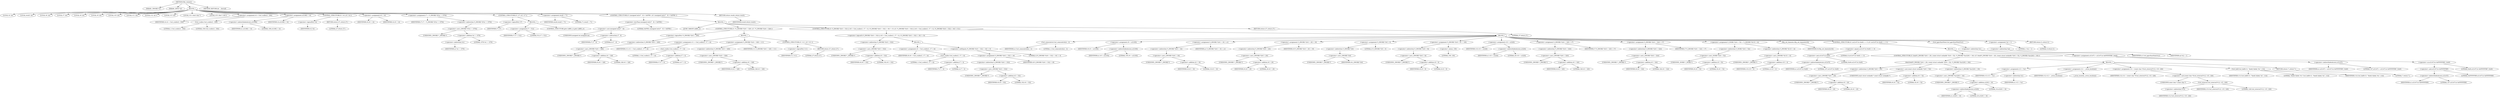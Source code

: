 digraph tftp_connect {  
"1000113" [label = "(METHOD,tftp_connect)" ]
"1000114" [label = "(PARAM,_DWORD *a1)" ]
"1000115" [label = "(PARAM,_BYTE *a2)" ]
"1000116" [label = "(BLOCK,,)" ]
"1000117" [label = "(LOCAL,v4: int)" ]
"1000118" [label = "(LOCAL,result: int)" ]
"1000119" [label = "(LOCAL,v6: int)" ]
"1000120" [label = "(LOCAL,v7: int)" ]
"1000121" [label = "(LOCAL,v8: int)" ]
"1000122" [label = "(LOCAL,v9: int)" ]
"1000123" [label = "(LOCAL,v10: int)" ]
"1000124" [label = "(LOCAL,v11: int)" ]
"1000125" [label = "(LOCAL,v12: int *)" ]
"1000126" [label = "(LOCAL,v13: int)" ]
"1000127" [label = "(LOCAL,v14: const char *)" ]
"1000128" [label = "(LOCAL,v15: char [ 128 ])" ]
"1000129" [label = "(<operator>.assignment,v4 = Curl_ccalloc(1, 336))" ]
"1000130" [label = "(IDENTIFIER,v4,v4 = Curl_ccalloc(1, 336))" ]
"1000131" [label = "(Curl_ccalloc,Curl_ccalloc(1, 336))" ]
"1000132" [label = "(LITERAL,1,Curl_ccalloc(1, 336))" ]
"1000133" [label = "(LITERAL,336,Curl_ccalloc(1, 336))" ]
"1000134" [label = "(<operator>.assignment,a1[188] = v4)" ]
"1000135" [label = "(<operator>.indirectIndexAccess,a1[188])" ]
"1000136" [label = "(IDENTIFIER,a1,a1[188] = v4)" ]
"1000137" [label = "(LITERAL,188,a1[188] = v4)" ]
"1000138" [label = "(IDENTIFIER,v4,a1[188] = v4)" ]
"1000139" [label = "(CONTROL_STRUCTURE,if ( !v4 ),if ( !v4 ))" ]
"1000140" [label = "(<operator>.logicalNot,!v4)" ]
"1000141" [label = "(IDENTIFIER,v4,!v4)" ]
"1000142" [label = "(RETURN,return 27;,return 27;)" ]
"1000143" [label = "(LITERAL,27,return 27;)" ]
"1000144" [label = "(<operator>.assignment,v6 = v4)" ]
"1000145" [label = "(IDENTIFIER,v6,v6 = v4)" ]
"1000146" [label = "(IDENTIFIER,v4,v6 = v4)" ]
"1000147" [label = "(<operator>.assignment,v7 = *(_DWORD *)(*a1 + 1576))" ]
"1000148" [label = "(IDENTIFIER,v7,v7 = *(_DWORD *)(*a1 + 1576))" ]
"1000149" [label = "(<operator>.indirection,*(_DWORD *)(*a1 + 1576))" ]
"1000150" [label = "(<operator>.cast,(_DWORD *)(*a1 + 1576))" ]
"1000151" [label = "(UNKNOWN,_DWORD *,_DWORD *)" ]
"1000152" [label = "(<operator>.addition,*a1 + 1576)" ]
"1000153" [label = "(<operator>.indirection,*a1)" ]
"1000154" [label = "(IDENTIFIER,a1,*a1 + 1576)" ]
"1000155" [label = "(LITERAL,1576,*a1 + 1576)" ]
"1000156" [label = "(CONTROL_STRUCTURE,if ( !v7 ),if ( !v7 ))" ]
"1000157" [label = "(<operator>.logicalNot,!v7)" ]
"1000158" [label = "(IDENTIFIER,v7,!v7)" ]
"1000159" [label = "(BLOCK,,)" ]
"1000160" [label = "(<operator>.assignment,v7 = 512)" ]
"1000161" [label = "(IDENTIFIER,v7,v7 = 512)" ]
"1000162" [label = "(LITERAL,512,v7 = 512)" ]
"1000163" [label = "(CONTROL_STRUCTURE,goto LABEL_6;,goto LABEL_6;)" ]
"1000164" [label = "(<operator>.assignment,result = 71)" ]
"1000165" [label = "(IDENTIFIER,result,result = 71)" ]
"1000166" [label = "(LITERAL,71,result = 71)" ]
"1000167" [label = "(CONTROL_STRUCTURE,if ( (unsigned int)(v7 - 8) < 0xFFB1 ),if ( (unsigned int)(v7 - 8) < 0xFFB1 ))" ]
"1000168" [label = "(<operator>.lessThan,(unsigned int)(v7 - 8) < 0xFFB1)" ]
"1000169" [label = "(<operator>.cast,(unsigned int)(v7 - 8))" ]
"1000170" [label = "(UNKNOWN,unsigned int,unsigned int)" ]
"1000171" [label = "(<operator>.subtraction,v7 - 8)" ]
"1000172" [label = "(IDENTIFIER,v7,v7 - 8)" ]
"1000173" [label = "(LITERAL,8,v7 - 8)" ]
"1000174" [label = "(LITERAL,0xFFB1,(unsigned int)(v7 - 8) < 0xFFB1)" ]
"1000175" [label = "(BLOCK,,)" ]
"1000176" [label = "(JUMP_TARGET,LABEL_6)" ]
"1000177" [label = "(CONTROL_STRUCTURE,if ( !*(_DWORD *)(v6 + 328) ),if ( !*(_DWORD *)(v6 + 328) ))" ]
"1000178" [label = "(<operator>.logicalNot,!*(_DWORD *)(v6 + 328))" ]
"1000179" [label = "(<operator>.indirection,*(_DWORD *)(v6 + 328))" ]
"1000180" [label = "(<operator>.cast,(_DWORD *)(v6 + 328))" ]
"1000181" [label = "(UNKNOWN,_DWORD *,_DWORD *)" ]
"1000182" [label = "(<operator>.addition,v6 + 328)" ]
"1000183" [label = "(IDENTIFIER,v6,v6 + 328)" ]
"1000184" [label = "(LITERAL,328,v6 + 328)" ]
"1000185" [label = "(BLOCK,,)" ]
"1000186" [label = "(<operator>.assignment,v11 = Curl_ccalloc(1, v7 + 4))" ]
"1000187" [label = "(IDENTIFIER,v11,v11 = Curl_ccalloc(1, v7 + 4))" ]
"1000188" [label = "(Curl_ccalloc,Curl_ccalloc(1, v7 + 4))" ]
"1000189" [label = "(LITERAL,1,Curl_ccalloc(1, v7 + 4))" ]
"1000190" [label = "(<operator>.addition,v7 + 4)" ]
"1000191" [label = "(IDENTIFIER,v7,v7 + 4)" ]
"1000192" [label = "(LITERAL,4,v7 + 4)" ]
"1000193" [label = "(<operator>.assignment,*(_DWORD *)(v6 + 328) = v11)" ]
"1000194" [label = "(<operator>.indirection,*(_DWORD *)(v6 + 328))" ]
"1000195" [label = "(<operator>.cast,(_DWORD *)(v6 + 328))" ]
"1000196" [label = "(UNKNOWN,_DWORD *,_DWORD *)" ]
"1000197" [label = "(<operator>.addition,v6 + 328)" ]
"1000198" [label = "(IDENTIFIER,v6,v6 + 328)" ]
"1000199" [label = "(LITERAL,328,v6 + 328)" ]
"1000200" [label = "(IDENTIFIER,v11,*(_DWORD *)(v6 + 328) = v11)" ]
"1000201" [label = "(CONTROL_STRUCTURE,if ( !v11 ),if ( !v11 ))" ]
"1000202" [label = "(<operator>.logicalNot,!v11)" ]
"1000203" [label = "(IDENTIFIER,v11,!v11)" ]
"1000204" [label = "(RETURN,return 27;,return 27;)" ]
"1000205" [label = "(LITERAL,27,return 27;)" ]
"1000206" [label = "(CONTROL_STRUCTURE,if ( *(_DWORD *)(v6 + 332) || (v8 = Curl_ccalloc(1, v7 + 4), (*(_DWORD *)(v6 + 332) = v8) != 0) ),if ( *(_DWORD *)(v6 + 332) || (v8 = Curl_ccalloc(1, v7 + 4), (*(_DWORD *)(v6 + 332) = v8) != 0) ))" ]
"1000207" [label = "(<operator>.logicalOr,*(_DWORD *)(v6 + 332) || (v8 = Curl_ccalloc(1, v7 + 4), (*(_DWORD *)(v6 + 332) = v8) != 0))" ]
"1000208" [label = "(<operator>.indirection,*(_DWORD *)(v6 + 332))" ]
"1000209" [label = "(<operator>.cast,(_DWORD *)(v6 + 332))" ]
"1000210" [label = "(UNKNOWN,_DWORD *,_DWORD *)" ]
"1000211" [label = "(<operator>.addition,v6 + 332)" ]
"1000212" [label = "(IDENTIFIER,v6,v6 + 332)" ]
"1000213" [label = "(LITERAL,332,v6 + 332)" ]
"1000214" [label = "(BLOCK,,)" ]
"1000215" [label = "(<operator>.assignment,v8 = Curl_ccalloc(1, v7 + 4))" ]
"1000216" [label = "(IDENTIFIER,v8,v8 = Curl_ccalloc(1, v7 + 4))" ]
"1000217" [label = "(Curl_ccalloc,Curl_ccalloc(1, v7 + 4))" ]
"1000218" [label = "(LITERAL,1,Curl_ccalloc(1, v7 + 4))" ]
"1000219" [label = "(<operator>.addition,v7 + 4)" ]
"1000220" [label = "(IDENTIFIER,v7,v7 + 4)" ]
"1000221" [label = "(LITERAL,4,v7 + 4)" ]
"1000222" [label = "(<operator>.notEquals,(*(_DWORD *)(v6 + 332) = v8) != 0)" ]
"1000223" [label = "(<operator>.assignment,*(_DWORD *)(v6 + 332) = v8)" ]
"1000224" [label = "(<operator>.indirection,*(_DWORD *)(v6 + 332))" ]
"1000225" [label = "(<operator>.cast,(_DWORD *)(v6 + 332))" ]
"1000226" [label = "(UNKNOWN,_DWORD *,_DWORD *)" ]
"1000227" [label = "(<operator>.addition,v6 + 332)" ]
"1000228" [label = "(IDENTIFIER,v6,v6 + 332)" ]
"1000229" [label = "(LITERAL,332,v6 + 332)" ]
"1000230" [label = "(IDENTIFIER,v8,*(_DWORD *)(v6 + 332) = v8)" ]
"1000231" [label = "(LITERAL,0,(*(_DWORD *)(v6 + 332) = v8) != 0)" ]
"1000232" [label = "(BLOCK,,)" ]
"1000233" [label = "(Curl_conncontrol,Curl_conncontrol(a1, 1))" ]
"1000234" [label = "(IDENTIFIER,a1,Curl_conncontrol(a1, 1))" ]
"1000235" [label = "(LITERAL,1,Curl_conncontrol(a1, 1))" ]
"1000236" [label = "(<operator>.assignment,v9 = a1[105])" ]
"1000237" [label = "(IDENTIFIER,v9,v9 = a1[105])" ]
"1000238" [label = "(<operator>.indirectIndexAccess,a1[105])" ]
"1000239" [label = "(IDENTIFIER,a1,v9 = a1[105])" ]
"1000240" [label = "(LITERAL,105,v9 = a1[105])" ]
"1000241" [label = "(<operator>.assignment,*(_DWORD *)(v6 + 16) = a1)" ]
"1000242" [label = "(<operator>.indirection,*(_DWORD *)(v6 + 16))" ]
"1000243" [label = "(<operator>.cast,(_DWORD *)(v6 + 16))" ]
"1000244" [label = "(UNKNOWN,_DWORD *,_DWORD *)" ]
"1000245" [label = "(<operator>.addition,v6 + 16)" ]
"1000246" [label = "(IDENTIFIER,v6,v6 + 16)" ]
"1000247" [label = "(LITERAL,16,v6 + 16)" ]
"1000248" [label = "(IDENTIFIER,a1,*(_DWORD *)(v6 + 16) = a1)" ]
"1000249" [label = "(<operator>.assignment,*(_DWORD *)(v6 + 20) = v9)" ]
"1000250" [label = "(<operator>.indirection,*(_DWORD *)(v6 + 20))" ]
"1000251" [label = "(<operator>.cast,(_DWORD *)(v6 + 20))" ]
"1000252" [label = "(UNKNOWN,_DWORD *,_DWORD *)" ]
"1000253" [label = "(<operator>.addition,v6 + 20)" ]
"1000254" [label = "(IDENTIFIER,v6,v6 + 20)" ]
"1000255" [label = "(LITERAL,20,v6 + 20)" ]
"1000256" [label = "(IDENTIFIER,v9,*(_DWORD *)(v6 + 20) = v9)" ]
"1000257" [label = "(<operator>.assignment,*(_DWORD *)v6 = 0)" ]
"1000258" [label = "(<operator>.indirection,*(_DWORD *)v6)" ]
"1000259" [label = "(<operator>.cast,(_DWORD *)v6)" ]
"1000260" [label = "(UNKNOWN,_DWORD *,_DWORD *)" ]
"1000261" [label = "(IDENTIFIER,v6,(_DWORD *)v6)" ]
"1000262" [label = "(LITERAL,0,*(_DWORD *)v6 = 0)" ]
"1000263" [label = "(<operator>.assignment,*(_DWORD *)(v6 + 8) = -100)" ]
"1000264" [label = "(<operator>.indirection,*(_DWORD *)(v6 + 8))" ]
"1000265" [label = "(<operator>.cast,(_DWORD *)(v6 + 8))" ]
"1000266" [label = "(UNKNOWN,_DWORD *,_DWORD *)" ]
"1000267" [label = "(<operator>.addition,v6 + 8)" ]
"1000268" [label = "(IDENTIFIER,v6,v6 + 8)" ]
"1000269" [label = "(LITERAL,8,v6 + 8)" ]
"1000270" [label = "(<operator>.minus,-100)" ]
"1000271" [label = "(LITERAL,100,-100)" ]
"1000272" [label = "(<operator>.assignment,v10 = a1[20])" ]
"1000273" [label = "(IDENTIFIER,v10,v10 = a1[20])" ]
"1000274" [label = "(<operator>.indirectIndexAccess,a1[20])" ]
"1000275" [label = "(IDENTIFIER,a1,v10 = a1[20])" ]
"1000276" [label = "(LITERAL,20,v10 = a1[20])" ]
"1000277" [label = "(<operator>.assignment,*(_DWORD *)(v6 + 320) = v7)" ]
"1000278" [label = "(<operator>.indirection,*(_DWORD *)(v6 + 320))" ]
"1000279" [label = "(<operator>.cast,(_DWORD *)(v6 + 320))" ]
"1000280" [label = "(UNKNOWN,_DWORD *,_DWORD *)" ]
"1000281" [label = "(<operator>.addition,v6 + 320)" ]
"1000282" [label = "(IDENTIFIER,v6,v6 + 320)" ]
"1000283" [label = "(LITERAL,320,v6 + 320)" ]
"1000284" [label = "(IDENTIFIER,v7,*(_DWORD *)(v6 + 320) = v7)" ]
"1000285" [label = "(<operator>.assignment,*(_DWORD *)(v6 + 324) = v7)" ]
"1000286" [label = "(<operator>.indirection,*(_DWORD *)(v6 + 324))" ]
"1000287" [label = "(<operator>.cast,(_DWORD *)(v6 + 324))" ]
"1000288" [label = "(UNKNOWN,_DWORD *,_DWORD *)" ]
"1000289" [label = "(<operator>.addition,v6 + 324)" ]
"1000290" [label = "(IDENTIFIER,v6,v6 + 324)" ]
"1000291" [label = "(LITERAL,324,v6 + 324)" ]
"1000292" [label = "(IDENTIFIER,v7,*(_DWORD *)(v6 + 324) = v7)" ]
"1000293" [label = "(<operator>.assignment,*(_WORD *)(v6 + 52) = *(_DWORD *)(v10 + 4))" ]
"1000294" [label = "(<operator>.indirection,*(_WORD *)(v6 + 52))" ]
"1000295" [label = "(<operator>.cast,(_WORD *)(v6 + 52))" ]
"1000296" [label = "(UNKNOWN,_WORD *,_WORD *)" ]
"1000297" [label = "(<operator>.addition,v6 + 52)" ]
"1000298" [label = "(IDENTIFIER,v6,v6 + 52)" ]
"1000299" [label = "(LITERAL,52,v6 + 52)" ]
"1000300" [label = "(<operator>.indirection,*(_DWORD *)(v10 + 4))" ]
"1000301" [label = "(<operator>.cast,(_DWORD *)(v10 + 4))" ]
"1000302" [label = "(UNKNOWN,_DWORD *,_DWORD *)" ]
"1000303" [label = "(<operator>.addition,v10 + 4)" ]
"1000304" [label = "(IDENTIFIER,v10,v10 + 4)" ]
"1000305" [label = "(LITERAL,4,v10 + 4)" ]
"1000306" [label = "(tftp_set_timeouts,tftp_set_timeouts(v6))" ]
"1000307" [label = "(IDENTIFIER,v6,tftp_set_timeouts(v6))" ]
"1000308" [label = "(CONTROL_STRUCTURE,if ( (a1[147] & 0x40) == 0 ),if ( (a1[147] & 0x40) == 0 ))" ]
"1000309" [label = "(<operator>.equals,(a1[147] & 0x40) == 0)" ]
"1000310" [label = "(<operator>.and,a1[147] & 0x40)" ]
"1000311" [label = "(<operator>.indirectIndexAccess,a1[147])" ]
"1000312" [label = "(IDENTIFIER,a1,a1[147] & 0x40)" ]
"1000313" [label = "(LITERAL,147,a1[147] & 0x40)" ]
"1000314" [label = "(LITERAL,0x40,a1[147] & 0x40)" ]
"1000315" [label = "(LITERAL,0,(a1[147] & 0x40) == 0)" ]
"1000316" [label = "(BLOCK,,)" ]
"1000317" [label = "(CONTROL_STRUCTURE,if ( bind(*(_DWORD *)(v6 + 20), (const struct sockaddr *)(v6 + 52), *(_DWORD *)(a1[20] + 16)) ),if ( bind(*(_DWORD *)(v6 + 20), (const struct sockaddr *)(v6 + 52), *(_DWORD *)(a1[20] + 16)) ))" ]
"1000318" [label = "(bind,bind(*(_DWORD *)(v6 + 20), (const struct sockaddr *)(v6 + 52), *(_DWORD *)(a1[20] + 16)))" ]
"1000319" [label = "(<operator>.indirection,*(_DWORD *)(v6 + 20))" ]
"1000320" [label = "(<operator>.cast,(_DWORD *)(v6 + 20))" ]
"1000321" [label = "(UNKNOWN,_DWORD *,_DWORD *)" ]
"1000322" [label = "(<operator>.addition,v6 + 20)" ]
"1000323" [label = "(IDENTIFIER,v6,v6 + 20)" ]
"1000324" [label = "(LITERAL,20,v6 + 20)" ]
"1000325" [label = "(<operator>.cast,(const struct sockaddr *)(v6 + 52))" ]
"1000326" [label = "(UNKNOWN,const struct sockaddr *,const struct sockaddr *)" ]
"1000327" [label = "(<operator>.addition,v6 + 52)" ]
"1000328" [label = "(IDENTIFIER,v6,v6 + 52)" ]
"1000329" [label = "(LITERAL,52,v6 + 52)" ]
"1000330" [label = "(<operator>.indirection,*(_DWORD *)(a1[20] + 16))" ]
"1000331" [label = "(<operator>.cast,(_DWORD *)(a1[20] + 16))" ]
"1000332" [label = "(UNKNOWN,_DWORD *,_DWORD *)" ]
"1000333" [label = "(<operator>.addition,a1[20] + 16)" ]
"1000334" [label = "(<operator>.indirectIndexAccess,a1[20])" ]
"1000335" [label = "(IDENTIFIER,a1,a1[20] + 16)" ]
"1000336" [label = "(LITERAL,20,a1[20] + 16)" ]
"1000337" [label = "(LITERAL,16,a1[20] + 16)" ]
"1000338" [label = "(BLOCK,,)" ]
"1000339" [label = "(<operator>.assignment,v13 = *a1)" ]
"1000340" [label = "(IDENTIFIER,v13,v13 = *a1)" ]
"1000341" [label = "(<operator>.indirection,*a1)" ]
"1000342" [label = "(IDENTIFIER,a1,v13 = *a1)" ]
"1000343" [label = "(<operator>.assignment,v12 = _errno_location())" ]
"1000344" [label = "(IDENTIFIER,v12,v12 = _errno_location())" ]
"1000345" [label = "(_errno_location,_errno_location())" ]
"1000346" [label = "(<operator>.assignment,v14 = (const char *)Curl_strerror(*v12, v15, 128))" ]
"1000347" [label = "(IDENTIFIER,v14,v14 = (const char *)Curl_strerror(*v12, v15, 128))" ]
"1000348" [label = "(<operator>.cast,(const char *)Curl_strerror(*v12, v15, 128))" ]
"1000349" [label = "(UNKNOWN,const char *,const char *)" ]
"1000350" [label = "(Curl_strerror,Curl_strerror(*v12, v15, 128))" ]
"1000351" [label = "(<operator>.indirection,*v12)" ]
"1000352" [label = "(IDENTIFIER,v12,Curl_strerror(*v12, v15, 128))" ]
"1000353" [label = "(IDENTIFIER,v15,Curl_strerror(*v12, v15, 128))" ]
"1000354" [label = "(LITERAL,128,Curl_strerror(*v12, v15, 128))" ]
"1000355" [label = "(Curl_failf,Curl_failf(v13, \"bind() failed; %s\", v14))" ]
"1000356" [label = "(IDENTIFIER,v13,Curl_failf(v13, \"bind() failed; %s\", v14))" ]
"1000357" [label = "(LITERAL,\"bind() failed; %s\",Curl_failf(v13, \"bind() failed; %s\", v14))" ]
"1000358" [label = "(IDENTIFIER,v14,Curl_failf(v13, \"bind() failed; %s\", v14))" ]
"1000359" [label = "(RETURN,return 7;,return 7;)" ]
"1000360" [label = "(LITERAL,7,return 7;)" ]
"1000361" [label = "(<operator>.assignment,a1[147] = a1[147] & 0xFFFFFFBF | 0x40)" ]
"1000362" [label = "(<operator>.indirectIndexAccess,a1[147])" ]
"1000363" [label = "(IDENTIFIER,a1,a1[147] = a1[147] & 0xFFFFFFBF | 0x40)" ]
"1000364" [label = "(LITERAL,147,a1[147] = a1[147] & 0xFFFFFFBF | 0x40)" ]
"1000365" [label = "(<operator>.or,a1[147] & 0xFFFFFFBF | 0x40)" ]
"1000366" [label = "(<operator>.and,a1[147] & 0xFFFFFFBF)" ]
"1000367" [label = "(<operator>.indirectIndexAccess,a1[147])" ]
"1000368" [label = "(IDENTIFIER,a1,a1[147] & 0xFFFFFFBF)" ]
"1000369" [label = "(LITERAL,147,a1[147] & 0xFFFFFFBF)" ]
"1000370" [label = "(LITERAL,0xFFFFFFBF,a1[147] & 0xFFFFFFBF)" ]
"1000371" [label = "(LITERAL,0x40,a1[147] & 0xFFFFFFBF | 0x40)" ]
"1000372" [label = "(Curl_pgrsStartNow,Curl_pgrsStartNow(*a1))" ]
"1000373" [label = "(<operator>.indirection,*a1)" ]
"1000374" [label = "(IDENTIFIER,a1,Curl_pgrsStartNow(*a1))" ]
"1000375" [label = "(<operator>.assignment,*a2 = 1)" ]
"1000376" [label = "(<operator>.indirection,*a2)" ]
"1000377" [label = "(IDENTIFIER,a2,*a2 = 1)" ]
"1000378" [label = "(LITERAL,1,*a2 = 1)" ]
"1000379" [label = "(RETURN,return 0;,return 0;)" ]
"1000380" [label = "(LITERAL,0,return 0;)" ]
"1000381" [label = "(RETURN,return 27;,return 27;)" ]
"1000382" [label = "(LITERAL,27,return 27;)" ]
"1000383" [label = "(RETURN,return result;,return result;)" ]
"1000384" [label = "(IDENTIFIER,result,return result;)" ]
"1000385" [label = "(METHOD_RETURN,int __fastcall)" ]
  "1000113" -> "1000114" 
  "1000113" -> "1000115" 
  "1000113" -> "1000116" 
  "1000113" -> "1000385" 
  "1000116" -> "1000117" 
  "1000116" -> "1000118" 
  "1000116" -> "1000119" 
  "1000116" -> "1000120" 
  "1000116" -> "1000121" 
  "1000116" -> "1000122" 
  "1000116" -> "1000123" 
  "1000116" -> "1000124" 
  "1000116" -> "1000125" 
  "1000116" -> "1000126" 
  "1000116" -> "1000127" 
  "1000116" -> "1000128" 
  "1000116" -> "1000129" 
  "1000116" -> "1000134" 
  "1000116" -> "1000139" 
  "1000116" -> "1000144" 
  "1000116" -> "1000147" 
  "1000116" -> "1000156" 
  "1000116" -> "1000164" 
  "1000116" -> "1000167" 
  "1000116" -> "1000383" 
  "1000129" -> "1000130" 
  "1000129" -> "1000131" 
  "1000131" -> "1000132" 
  "1000131" -> "1000133" 
  "1000134" -> "1000135" 
  "1000134" -> "1000138" 
  "1000135" -> "1000136" 
  "1000135" -> "1000137" 
  "1000139" -> "1000140" 
  "1000139" -> "1000142" 
  "1000140" -> "1000141" 
  "1000142" -> "1000143" 
  "1000144" -> "1000145" 
  "1000144" -> "1000146" 
  "1000147" -> "1000148" 
  "1000147" -> "1000149" 
  "1000149" -> "1000150" 
  "1000150" -> "1000151" 
  "1000150" -> "1000152" 
  "1000152" -> "1000153" 
  "1000152" -> "1000155" 
  "1000153" -> "1000154" 
  "1000156" -> "1000157" 
  "1000156" -> "1000159" 
  "1000157" -> "1000158" 
  "1000159" -> "1000160" 
  "1000159" -> "1000163" 
  "1000160" -> "1000161" 
  "1000160" -> "1000162" 
  "1000164" -> "1000165" 
  "1000164" -> "1000166" 
  "1000167" -> "1000168" 
  "1000167" -> "1000175" 
  "1000168" -> "1000169" 
  "1000168" -> "1000174" 
  "1000169" -> "1000170" 
  "1000169" -> "1000171" 
  "1000171" -> "1000172" 
  "1000171" -> "1000173" 
  "1000175" -> "1000176" 
  "1000175" -> "1000177" 
  "1000175" -> "1000206" 
  "1000175" -> "1000381" 
  "1000177" -> "1000178" 
  "1000177" -> "1000185" 
  "1000178" -> "1000179" 
  "1000179" -> "1000180" 
  "1000180" -> "1000181" 
  "1000180" -> "1000182" 
  "1000182" -> "1000183" 
  "1000182" -> "1000184" 
  "1000185" -> "1000186" 
  "1000185" -> "1000193" 
  "1000185" -> "1000201" 
  "1000186" -> "1000187" 
  "1000186" -> "1000188" 
  "1000188" -> "1000189" 
  "1000188" -> "1000190" 
  "1000190" -> "1000191" 
  "1000190" -> "1000192" 
  "1000193" -> "1000194" 
  "1000193" -> "1000200" 
  "1000194" -> "1000195" 
  "1000195" -> "1000196" 
  "1000195" -> "1000197" 
  "1000197" -> "1000198" 
  "1000197" -> "1000199" 
  "1000201" -> "1000202" 
  "1000201" -> "1000204" 
  "1000202" -> "1000203" 
  "1000204" -> "1000205" 
  "1000206" -> "1000207" 
  "1000206" -> "1000232" 
  "1000207" -> "1000208" 
  "1000207" -> "1000214" 
  "1000208" -> "1000209" 
  "1000209" -> "1000210" 
  "1000209" -> "1000211" 
  "1000211" -> "1000212" 
  "1000211" -> "1000213" 
  "1000214" -> "1000215" 
  "1000214" -> "1000222" 
  "1000215" -> "1000216" 
  "1000215" -> "1000217" 
  "1000217" -> "1000218" 
  "1000217" -> "1000219" 
  "1000219" -> "1000220" 
  "1000219" -> "1000221" 
  "1000222" -> "1000223" 
  "1000222" -> "1000231" 
  "1000223" -> "1000224" 
  "1000223" -> "1000230" 
  "1000224" -> "1000225" 
  "1000225" -> "1000226" 
  "1000225" -> "1000227" 
  "1000227" -> "1000228" 
  "1000227" -> "1000229" 
  "1000232" -> "1000233" 
  "1000232" -> "1000236" 
  "1000232" -> "1000241" 
  "1000232" -> "1000249" 
  "1000232" -> "1000257" 
  "1000232" -> "1000263" 
  "1000232" -> "1000272" 
  "1000232" -> "1000277" 
  "1000232" -> "1000285" 
  "1000232" -> "1000293" 
  "1000232" -> "1000306" 
  "1000232" -> "1000308" 
  "1000232" -> "1000372" 
  "1000232" -> "1000375" 
  "1000232" -> "1000379" 
  "1000233" -> "1000234" 
  "1000233" -> "1000235" 
  "1000236" -> "1000237" 
  "1000236" -> "1000238" 
  "1000238" -> "1000239" 
  "1000238" -> "1000240" 
  "1000241" -> "1000242" 
  "1000241" -> "1000248" 
  "1000242" -> "1000243" 
  "1000243" -> "1000244" 
  "1000243" -> "1000245" 
  "1000245" -> "1000246" 
  "1000245" -> "1000247" 
  "1000249" -> "1000250" 
  "1000249" -> "1000256" 
  "1000250" -> "1000251" 
  "1000251" -> "1000252" 
  "1000251" -> "1000253" 
  "1000253" -> "1000254" 
  "1000253" -> "1000255" 
  "1000257" -> "1000258" 
  "1000257" -> "1000262" 
  "1000258" -> "1000259" 
  "1000259" -> "1000260" 
  "1000259" -> "1000261" 
  "1000263" -> "1000264" 
  "1000263" -> "1000270" 
  "1000264" -> "1000265" 
  "1000265" -> "1000266" 
  "1000265" -> "1000267" 
  "1000267" -> "1000268" 
  "1000267" -> "1000269" 
  "1000270" -> "1000271" 
  "1000272" -> "1000273" 
  "1000272" -> "1000274" 
  "1000274" -> "1000275" 
  "1000274" -> "1000276" 
  "1000277" -> "1000278" 
  "1000277" -> "1000284" 
  "1000278" -> "1000279" 
  "1000279" -> "1000280" 
  "1000279" -> "1000281" 
  "1000281" -> "1000282" 
  "1000281" -> "1000283" 
  "1000285" -> "1000286" 
  "1000285" -> "1000292" 
  "1000286" -> "1000287" 
  "1000287" -> "1000288" 
  "1000287" -> "1000289" 
  "1000289" -> "1000290" 
  "1000289" -> "1000291" 
  "1000293" -> "1000294" 
  "1000293" -> "1000300" 
  "1000294" -> "1000295" 
  "1000295" -> "1000296" 
  "1000295" -> "1000297" 
  "1000297" -> "1000298" 
  "1000297" -> "1000299" 
  "1000300" -> "1000301" 
  "1000301" -> "1000302" 
  "1000301" -> "1000303" 
  "1000303" -> "1000304" 
  "1000303" -> "1000305" 
  "1000306" -> "1000307" 
  "1000308" -> "1000309" 
  "1000308" -> "1000316" 
  "1000309" -> "1000310" 
  "1000309" -> "1000315" 
  "1000310" -> "1000311" 
  "1000310" -> "1000314" 
  "1000311" -> "1000312" 
  "1000311" -> "1000313" 
  "1000316" -> "1000317" 
  "1000316" -> "1000361" 
  "1000317" -> "1000318" 
  "1000317" -> "1000338" 
  "1000318" -> "1000319" 
  "1000318" -> "1000325" 
  "1000318" -> "1000330" 
  "1000319" -> "1000320" 
  "1000320" -> "1000321" 
  "1000320" -> "1000322" 
  "1000322" -> "1000323" 
  "1000322" -> "1000324" 
  "1000325" -> "1000326" 
  "1000325" -> "1000327" 
  "1000327" -> "1000328" 
  "1000327" -> "1000329" 
  "1000330" -> "1000331" 
  "1000331" -> "1000332" 
  "1000331" -> "1000333" 
  "1000333" -> "1000334" 
  "1000333" -> "1000337" 
  "1000334" -> "1000335" 
  "1000334" -> "1000336" 
  "1000338" -> "1000339" 
  "1000338" -> "1000343" 
  "1000338" -> "1000346" 
  "1000338" -> "1000355" 
  "1000338" -> "1000359" 
  "1000339" -> "1000340" 
  "1000339" -> "1000341" 
  "1000341" -> "1000342" 
  "1000343" -> "1000344" 
  "1000343" -> "1000345" 
  "1000346" -> "1000347" 
  "1000346" -> "1000348" 
  "1000348" -> "1000349" 
  "1000348" -> "1000350" 
  "1000350" -> "1000351" 
  "1000350" -> "1000353" 
  "1000350" -> "1000354" 
  "1000351" -> "1000352" 
  "1000355" -> "1000356" 
  "1000355" -> "1000357" 
  "1000355" -> "1000358" 
  "1000359" -> "1000360" 
  "1000361" -> "1000362" 
  "1000361" -> "1000365" 
  "1000362" -> "1000363" 
  "1000362" -> "1000364" 
  "1000365" -> "1000366" 
  "1000365" -> "1000371" 
  "1000366" -> "1000367" 
  "1000366" -> "1000370" 
  "1000367" -> "1000368" 
  "1000367" -> "1000369" 
  "1000372" -> "1000373" 
  "1000373" -> "1000374" 
  "1000375" -> "1000376" 
  "1000375" -> "1000378" 
  "1000376" -> "1000377" 
  "1000379" -> "1000380" 
  "1000381" -> "1000382" 
  "1000383" -> "1000384" 
}
